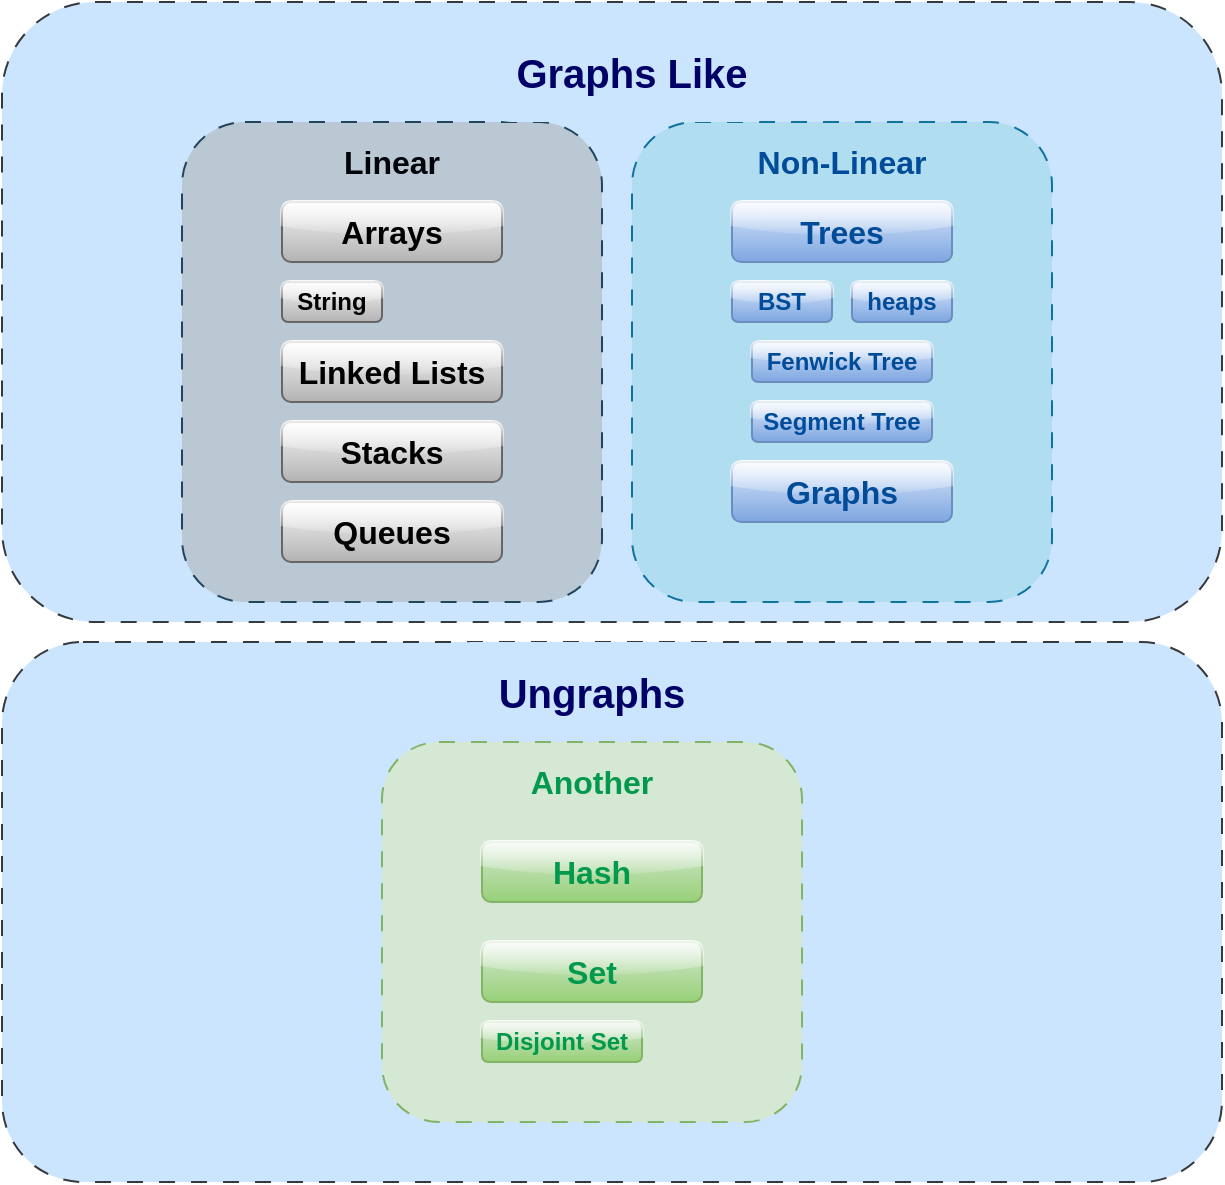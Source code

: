 <mxfile version="22.0.2" type="device">
  <diagram name="第 1 页" id="bW6Wh0Hh_1q7KBV_bRJt">
    <mxGraphModel dx="1863" dy="1823" grid="1" gridSize="10" guides="1" tooltips="1" connect="1" arrows="1" fold="1" page="1" pageScale="1" pageWidth="827" pageHeight="1169" math="0" shadow="0">
      <root>
        <mxCell id="0" />
        <mxCell id="1" parent="0" />
        <mxCell id="eY0scxPz2fAlMnlfsHVv-3" value="" style="rounded=1;whiteSpace=wrap;html=1;fillColor=#cce5ff;dashed=1;dashPattern=8 8;strokeColor=#36393d;glass=0;" vertex="1" parent="1">
          <mxGeometry x="-100" y="-460" width="610" height="270" as="geometry" />
        </mxCell>
        <mxCell id="1d4aS4gsxzKnWtaEz5ml-22" value="" style="rounded=1;whiteSpace=wrap;html=1;fillColor=#cce5ff;dashed=1;dashPattern=8 8;strokeColor=#36393d;glass=0;" parent="1" vertex="1">
          <mxGeometry x="-100" y="-780" width="610" height="310" as="geometry" />
        </mxCell>
        <mxCell id="1d4aS4gsxzKnWtaEz5ml-1" value="&lt;b&gt;&lt;font color=&quot;#000066&quot; style=&quot;font-size: 20px;&quot;&gt;Ungraphs&lt;/font&gt;&lt;/b&gt;" style="rounded=1;whiteSpace=wrap;html=1;fillColor=#cce5ff;strokeColor=none;glass=0;shadow=0;perimeterSpacing=4;direction=east;rotation=0;arcSize=50;" parent="1" vertex="1">
          <mxGeometry x="110" y="-460" width="170" height="50" as="geometry" />
        </mxCell>
        <mxCell id="1d4aS4gsxzKnWtaEz5ml-17" value="" style="rounded=1;whiteSpace=wrap;html=1;fillColor=#b1ddf0;dashed=1;dashPattern=8 8;strokeColor=#10739e;" parent="1" vertex="1">
          <mxGeometry x="215" y="-720" width="210" height="240" as="geometry" />
        </mxCell>
        <mxCell id="1d4aS4gsxzKnWtaEz5ml-7" value="&lt;font color=&quot;#004c99&quot; style=&quot;font-size: 16px;&quot;&gt;&lt;b style=&quot;&quot;&gt;Trees&lt;/b&gt;&lt;/font&gt;" style="rounded=1;whiteSpace=wrap;html=1;fillColor=#dae8fc;gradientColor=#7ea6e0;strokeColor=#6c8ebf;glass=1;" parent="1" vertex="1">
          <mxGeometry x="265" y="-680" width="110" height="30" as="geometry" />
        </mxCell>
        <mxCell id="1d4aS4gsxzKnWtaEz5ml-8" value="&lt;font color=&quot;#004c99&quot; style=&quot;font-size: 16px;&quot;&gt;&lt;b style=&quot;&quot;&gt;Graphs&lt;/b&gt;&lt;/font&gt;" style="rounded=1;whiteSpace=wrap;html=1;fillColor=#dae8fc;gradientColor=#7ea6e0;strokeColor=#6c8ebf;glass=1;" parent="1" vertex="1">
          <mxGeometry x="265" y="-550" width="110" height="30" as="geometry" />
        </mxCell>
        <mxCell id="1d4aS4gsxzKnWtaEz5ml-18" value="&lt;font color=&quot;#004c99&quot; style=&quot;font-size: 16px;&quot;&gt;&lt;b style=&quot;&quot;&gt;Non-Linear&lt;/b&gt;&lt;/font&gt;" style="rounded=0;whiteSpace=wrap;html=1;glass=0;fillColor=#b1ddf0;strokeColor=none;" parent="1" vertex="1">
          <mxGeometry x="270" y="-710" width="100" height="20" as="geometry" />
        </mxCell>
        <mxCell id="1d4aS4gsxzKnWtaEz5ml-25" value="&lt;font color=&quot;#004c99&quot;&gt;&lt;b&gt;BST&lt;/b&gt;&lt;/font&gt;" style="rounded=1;whiteSpace=wrap;html=1;fillColor=#dae8fc;gradientColor=#7ea6e0;strokeColor=#6c8ebf;glass=1;" parent="1" vertex="1">
          <mxGeometry x="265" y="-640" width="50" height="20" as="geometry" />
        </mxCell>
        <mxCell id="1d4aS4gsxzKnWtaEz5ml-26" value="&lt;font color=&quot;#004c99&quot;&gt;&lt;b&gt;heaps&lt;/b&gt;&lt;/font&gt;" style="rounded=1;whiteSpace=wrap;html=1;fillColor=#dae8fc;gradientColor=#7ea6e0;strokeColor=#6c8ebf;glass=1;" parent="1" vertex="1">
          <mxGeometry x="325" y="-640" width="50" height="20" as="geometry" />
        </mxCell>
        <mxCell id="1d4aS4gsxzKnWtaEz5ml-29" value="&lt;font color=&quot;#004c99&quot;&gt;&lt;b&gt;Fenwick Tree&lt;/b&gt;&lt;/font&gt;" style="rounded=1;whiteSpace=wrap;html=1;fillColor=#dae8fc;gradientColor=#7ea6e0;strokeColor=#6c8ebf;glass=1;" parent="1" vertex="1">
          <mxGeometry x="275" y="-610" width="90" height="20" as="geometry" />
        </mxCell>
        <mxCell id="1d4aS4gsxzKnWtaEz5ml-30" value="&lt;font color=&quot;#004c99&quot;&gt;&lt;b&gt;Segment Tree&lt;/b&gt;&lt;/font&gt;" style="rounded=1;whiteSpace=wrap;html=1;fillColor=#dae8fc;gradientColor=#7ea6e0;strokeColor=#6c8ebf;glass=1;" parent="1" vertex="1">
          <mxGeometry x="275" y="-580" width="90" height="20" as="geometry" />
        </mxCell>
        <mxCell id="1d4aS4gsxzKnWtaEz5ml-16" value="" style="rounded=1;whiteSpace=wrap;html=1;fillColor=#bac8d3;dashed=1;dashPattern=8 8;strokeColor=#23445d;glass=0;" parent="1" vertex="1">
          <mxGeometry x="-10" y="-720" width="210" height="240" as="geometry" />
        </mxCell>
        <mxCell id="1d4aS4gsxzKnWtaEz5ml-2" value="&lt;font style=&quot;font-size: 16px;&quot;&gt;&lt;b&gt;Arrays&lt;/b&gt;&lt;/font&gt;" style="rounded=1;whiteSpace=wrap;html=1;fillColor=#f5f5f5;gradientColor=#b3b3b3;strokeColor=#666666;glass=1;" parent="1" vertex="1">
          <mxGeometry x="40" y="-680" width="110" height="30" as="geometry" />
        </mxCell>
        <mxCell id="1d4aS4gsxzKnWtaEz5ml-3" value="&lt;font style=&quot;font-size: 16px;&quot;&gt;&lt;b&gt;Linked Lists&lt;/b&gt;&lt;/font&gt;" style="rounded=1;whiteSpace=wrap;html=1;fillColor=#f5f5f5;gradientColor=#b3b3b3;strokeColor=#666666;glass=1;" parent="1" vertex="1">
          <mxGeometry x="40" y="-610" width="110" height="30" as="geometry" />
        </mxCell>
        <mxCell id="1d4aS4gsxzKnWtaEz5ml-4" value="&lt;font style=&quot;font-size: 16px;&quot;&gt;&lt;b&gt;Stacks&lt;/b&gt;&lt;/font&gt;" style="rounded=1;whiteSpace=wrap;html=1;fillColor=#f5f5f5;gradientColor=#b3b3b3;strokeColor=#666666;glass=1;" parent="1" vertex="1">
          <mxGeometry x="40" y="-570" width="110" height="30" as="geometry" />
        </mxCell>
        <mxCell id="1d4aS4gsxzKnWtaEz5ml-5" value="&lt;font style=&quot;font-size: 16px;&quot;&gt;&lt;b&gt;Queues&lt;/b&gt;&lt;/font&gt;" style="rounded=1;whiteSpace=wrap;html=1;fillColor=#f5f5f5;gradientColor=#b3b3b3;strokeColor=#666666;glass=1;" parent="1" vertex="1">
          <mxGeometry x="40" y="-530" width="110" height="30" as="geometry" />
        </mxCell>
        <mxCell id="1d4aS4gsxzKnWtaEz5ml-19" value="&lt;font color=&quot;#000408&quot; style=&quot;font-size: 16px;&quot;&gt;&lt;b style=&quot;&quot;&gt;Linear&lt;/b&gt;&lt;/font&gt;" style="rounded=0;whiteSpace=wrap;html=1;glass=0;fillColor=#bac8d3;strokeColor=none;" parent="1" vertex="1">
          <mxGeometry x="45" y="-710" width="100" height="20" as="geometry" />
        </mxCell>
        <mxCell id="rtU4ZeVbuxCCYYdsal-L-1" value="&lt;b&gt;&lt;font color=&quot;#000066&quot; style=&quot;font-size: 20px;&quot;&gt;Graphs Like&lt;/font&gt;&lt;/b&gt;" style="rounded=1;whiteSpace=wrap;html=1;fillColor=#cce5ff;strokeColor=none;glass=0;shadow=0;perimeterSpacing=4;direction=east;rotation=0;arcSize=50;" parent="1" vertex="1">
          <mxGeometry x="130" y="-770" width="170" height="50" as="geometry" />
        </mxCell>
        <mxCell id="eY0scxPz2fAlMnlfsHVv-1" value="&lt;b style=&quot;&quot;&gt;String&lt;/b&gt;" style="rounded=1;whiteSpace=wrap;html=1;fillColor=#f5f5f5;gradientColor=#b3b3b3;strokeColor=#666666;glass=1;" vertex="1" parent="1">
          <mxGeometry x="40" y="-640" width="50" height="20" as="geometry" />
        </mxCell>
        <mxCell id="eY0scxPz2fAlMnlfsHVv-2" value="" style="group" vertex="1" connectable="0" parent="1">
          <mxGeometry x="90" y="-410" width="210" height="190" as="geometry" />
        </mxCell>
        <mxCell id="1d4aS4gsxzKnWtaEz5ml-20" value="" style="rounded=1;whiteSpace=wrap;html=1;fillColor=#d5e8d4;dashed=1;dashPattern=8 8;strokeColor=#82b366;" parent="eY0scxPz2fAlMnlfsHVv-2" vertex="1">
          <mxGeometry width="210" height="190" as="geometry" />
        </mxCell>
        <mxCell id="1d4aS4gsxzKnWtaEz5ml-10" value="&lt;font color=&quot;#00994d&quot; style=&quot;font-size: 16px;&quot;&gt;&lt;b style=&quot;&quot;&gt;Hash&lt;/b&gt;&lt;/font&gt;" style="rounded=1;whiteSpace=wrap;html=1;fillColor=#d5e8d4;strokeColor=#82b366;glass=1;gradientColor=#97d077;" parent="eY0scxPz2fAlMnlfsHVv-2" vertex="1">
          <mxGeometry x="50" y="50" width="110" height="30" as="geometry" />
        </mxCell>
        <mxCell id="1d4aS4gsxzKnWtaEz5ml-21" value="&lt;font color=&quot;#00994d&quot; style=&quot;font-size: 16px;&quot;&gt;&lt;b style=&quot;&quot;&gt;Another&lt;/b&gt;&lt;/font&gt;" style="rounded=0;whiteSpace=wrap;html=1;glass=0;fillColor=#d5e8d4;strokeColor=none;" parent="eY0scxPz2fAlMnlfsHVv-2" vertex="1">
          <mxGeometry x="55" y="10" width="100" height="20" as="geometry" />
        </mxCell>
        <mxCell id="1d4aS4gsxzKnWtaEz5ml-27" value="&lt;font color=&quot;#00994d&quot; style=&quot;font-size: 16px;&quot;&gt;&lt;b style=&quot;&quot;&gt;Set&lt;/b&gt;&lt;/font&gt;" style="rounded=1;whiteSpace=wrap;html=1;fillColor=#d5e8d4;gradientColor=#97d077;strokeColor=#82b366;glass=1;" parent="eY0scxPz2fAlMnlfsHVv-2" vertex="1">
          <mxGeometry x="50" y="100" width="110" height="30" as="geometry" />
        </mxCell>
        <mxCell id="1d4aS4gsxzKnWtaEz5ml-28" value="&lt;font color=&quot;#00994d&quot;&gt;&lt;b&gt;Disjoint Set&lt;/b&gt;&lt;/font&gt;" style="rounded=1;whiteSpace=wrap;html=1;fillColor=#d5e8d4;gradientColor=#97d077;strokeColor=#82b366;glass=1;" parent="eY0scxPz2fAlMnlfsHVv-2" vertex="1">
          <mxGeometry x="50" y="140" width="80" height="20" as="geometry" />
        </mxCell>
      </root>
    </mxGraphModel>
  </diagram>
</mxfile>
